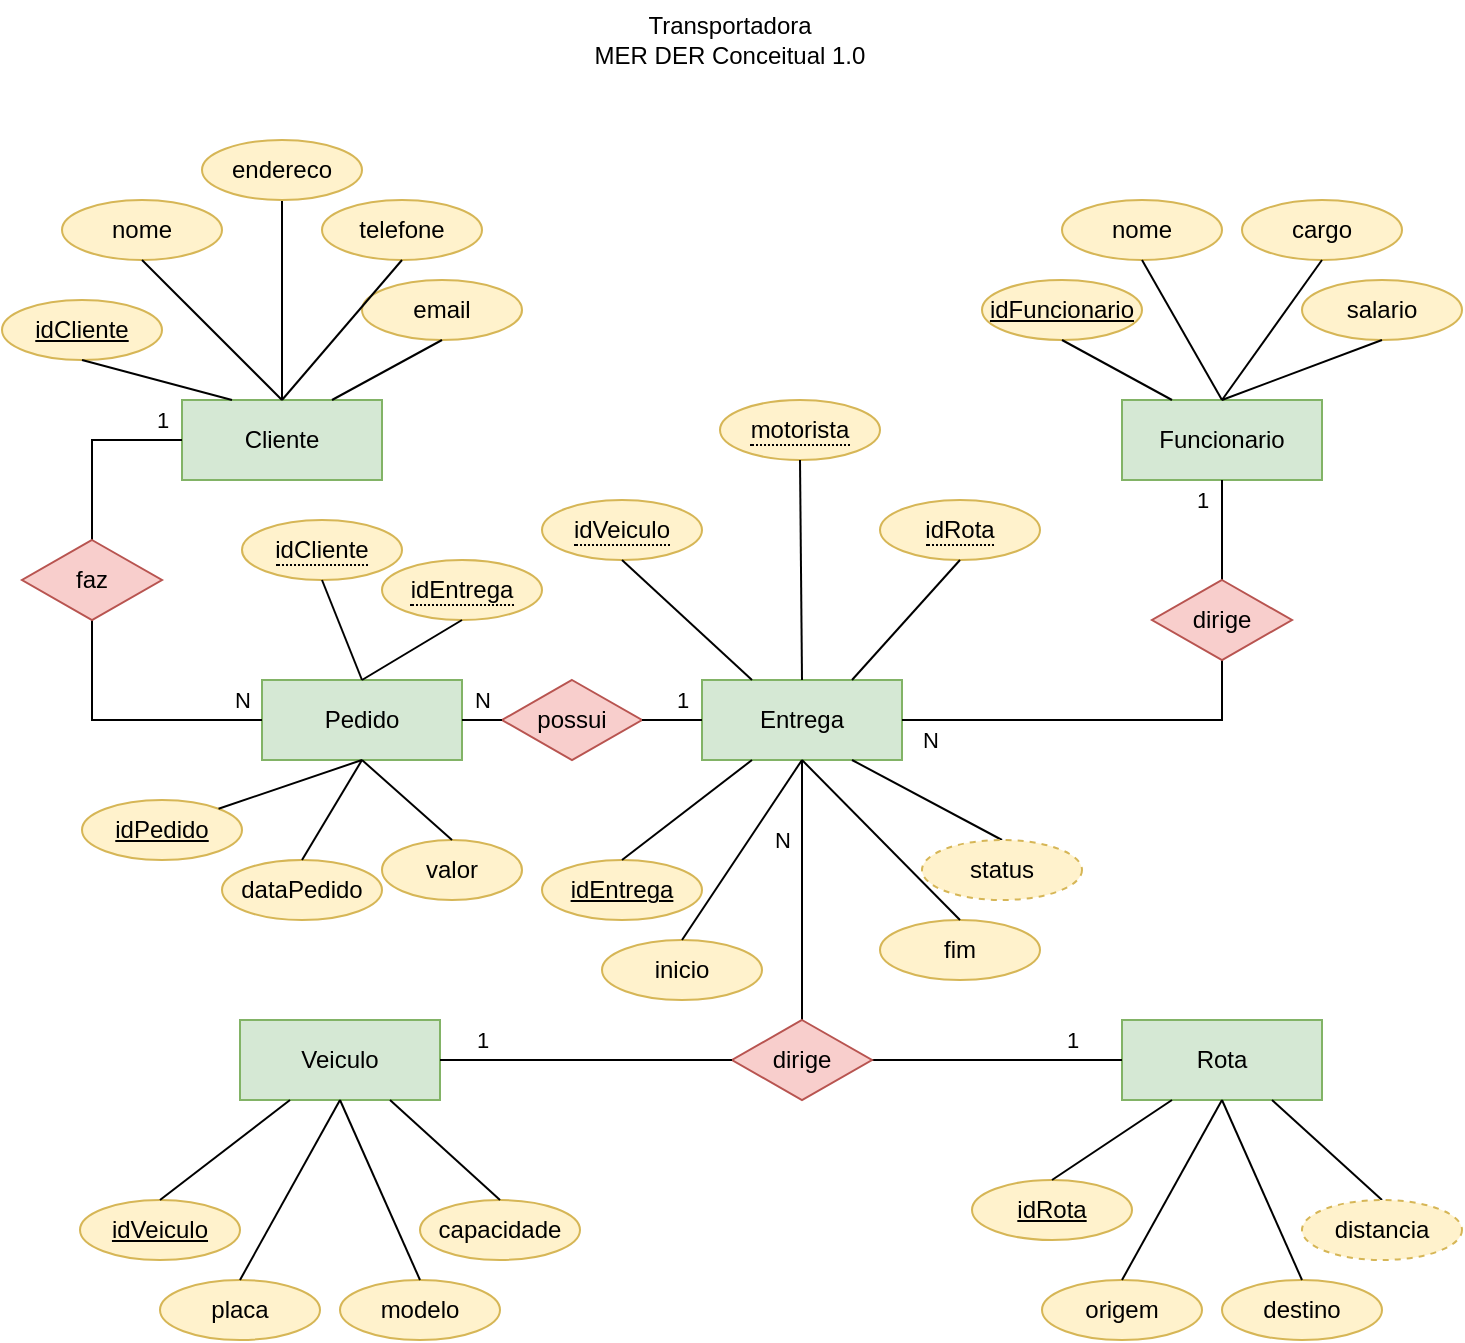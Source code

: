 <mxfile version="23.1.7" type="device">
  <diagram name="Página-1" id="sVNsKKDES8SkyHKiLYdX">
    <mxGraphModel dx="1195" dy="643" grid="1" gridSize="10" guides="1" tooltips="1" connect="1" arrows="1" fold="1" page="1" pageScale="1" pageWidth="827" pageHeight="1169" math="0" shadow="0">
      <root>
        <mxCell id="0" />
        <mxCell id="1" parent="0" />
        <mxCell id="qr8y9DVa5IbGoocjL2IQ-1" value="Transportadora&lt;br&gt;MER DER Conceitual 1.0" style="text;html=1;align=center;verticalAlign=middle;whiteSpace=wrap;rounded=0;" vertex="1" parent="1">
          <mxGeometry x="339" y="40" width="150" height="40" as="geometry" />
        </mxCell>
        <mxCell id="qr8y9DVa5IbGoocjL2IQ-10" style="rounded=0;orthogonalLoop=1;jettySize=auto;html=1;exitX=0.5;exitY=0;exitDx=0;exitDy=0;entryX=0.5;entryY=1;entryDx=0;entryDy=0;endArrow=none;endFill=0;" edge="1" parent="1" source="qr8y9DVa5IbGoocjL2IQ-3" target="qr8y9DVa5IbGoocjL2IQ-7">
          <mxGeometry relative="1" as="geometry" />
        </mxCell>
        <mxCell id="qr8y9DVa5IbGoocjL2IQ-3" value="Cliente" style="whiteSpace=wrap;html=1;align=center;fillColor=#d5e8d4;strokeColor=#82b366;" vertex="1" parent="1">
          <mxGeometry x="140" y="240" width="100" height="40" as="geometry" />
        </mxCell>
        <mxCell id="qr8y9DVa5IbGoocjL2IQ-4" value="Funcionario" style="whiteSpace=wrap;html=1;align=center;fillColor=#d5e8d4;strokeColor=#82b366;" vertex="1" parent="1">
          <mxGeometry x="610" y="240" width="100" height="40" as="geometry" />
        </mxCell>
        <mxCell id="qr8y9DVa5IbGoocjL2IQ-5" value="idCliente" style="ellipse;whiteSpace=wrap;html=1;align=center;fontStyle=4;fillColor=#fff2cc;strokeColor=#d6b656;" vertex="1" parent="1">
          <mxGeometry x="50" y="190" width="80" height="30" as="geometry" />
        </mxCell>
        <mxCell id="qr8y9DVa5IbGoocjL2IQ-6" value="nome" style="ellipse;whiteSpace=wrap;html=1;align=center;fillColor=#fff2cc;strokeColor=#d6b656;" vertex="1" parent="1">
          <mxGeometry x="80" y="140" width="80" height="30" as="geometry" />
        </mxCell>
        <mxCell id="qr8y9DVa5IbGoocjL2IQ-7" value="endereco" style="ellipse;whiteSpace=wrap;html=1;align=center;fillColor=#fff2cc;strokeColor=#d6b656;" vertex="1" parent="1">
          <mxGeometry x="150" y="110" width="80" height="30" as="geometry" />
        </mxCell>
        <mxCell id="qr8y9DVa5IbGoocjL2IQ-8" value="telefone" style="ellipse;whiteSpace=wrap;html=1;align=center;fillColor=#fff2cc;strokeColor=#d6b656;" vertex="1" parent="1">
          <mxGeometry x="210" y="140" width="80" height="30" as="geometry" />
        </mxCell>
        <mxCell id="qr8y9DVa5IbGoocjL2IQ-9" value="email" style="ellipse;whiteSpace=wrap;html=1;align=center;fillColor=#fff2cc;strokeColor=#d6b656;" vertex="1" parent="1">
          <mxGeometry x="230" y="180" width="80" height="30" as="geometry" />
        </mxCell>
        <mxCell id="qr8y9DVa5IbGoocjL2IQ-11" style="rounded=0;orthogonalLoop=1;jettySize=auto;html=1;exitX=0.5;exitY=0;exitDx=0;exitDy=0;entryX=0.5;entryY=1;entryDx=0;entryDy=0;endArrow=none;endFill=0;" edge="1" parent="1" source="qr8y9DVa5IbGoocjL2IQ-3" target="qr8y9DVa5IbGoocjL2IQ-6">
          <mxGeometry relative="1" as="geometry">
            <mxPoint x="200" y="250" as="sourcePoint" />
            <mxPoint x="200" y="150" as="targetPoint" />
          </mxGeometry>
        </mxCell>
        <mxCell id="qr8y9DVa5IbGoocjL2IQ-12" style="rounded=0;orthogonalLoop=1;jettySize=auto;html=1;exitX=0.25;exitY=0;exitDx=0;exitDy=0;entryX=0.5;entryY=1;entryDx=0;entryDy=0;endArrow=none;endFill=0;" edge="1" parent="1" source="qr8y9DVa5IbGoocjL2IQ-3" target="qr8y9DVa5IbGoocjL2IQ-5">
          <mxGeometry relative="1" as="geometry">
            <mxPoint x="210" y="260" as="sourcePoint" />
            <mxPoint x="210" y="160" as="targetPoint" />
          </mxGeometry>
        </mxCell>
        <mxCell id="qr8y9DVa5IbGoocjL2IQ-13" style="rounded=0;orthogonalLoop=1;jettySize=auto;html=1;exitX=0.5;exitY=0;exitDx=0;exitDy=0;entryX=0.5;entryY=1;entryDx=0;entryDy=0;endArrow=none;endFill=0;" edge="1" parent="1" source="qr8y9DVa5IbGoocjL2IQ-3" target="qr8y9DVa5IbGoocjL2IQ-8">
          <mxGeometry relative="1" as="geometry">
            <mxPoint x="220" y="270" as="sourcePoint" />
            <mxPoint x="220" y="170" as="targetPoint" />
          </mxGeometry>
        </mxCell>
        <mxCell id="qr8y9DVa5IbGoocjL2IQ-14" style="rounded=0;orthogonalLoop=1;jettySize=auto;html=1;exitX=0.75;exitY=0;exitDx=0;exitDy=0;entryX=0.5;entryY=1;entryDx=0;entryDy=0;endArrow=none;endFill=0;" edge="1" parent="1" source="qr8y9DVa5IbGoocjL2IQ-3" target="qr8y9DVa5IbGoocjL2IQ-9">
          <mxGeometry relative="1" as="geometry">
            <mxPoint x="230" y="280" as="sourcePoint" />
            <mxPoint x="230" y="180" as="targetPoint" />
          </mxGeometry>
        </mxCell>
        <mxCell id="qr8y9DVa5IbGoocjL2IQ-15" value="idFuncionario" style="ellipse;whiteSpace=wrap;html=1;align=center;fontStyle=4;fillColor=#fff2cc;strokeColor=#d6b656;" vertex="1" parent="1">
          <mxGeometry x="540" y="180" width="80" height="30" as="geometry" />
        </mxCell>
        <mxCell id="qr8y9DVa5IbGoocjL2IQ-16" value="nome" style="ellipse;whiteSpace=wrap;html=1;align=center;fillColor=#fff2cc;strokeColor=#d6b656;" vertex="1" parent="1">
          <mxGeometry x="580" y="140" width="80" height="30" as="geometry" />
        </mxCell>
        <mxCell id="qr8y9DVa5IbGoocjL2IQ-17" value="cargo" style="ellipse;whiteSpace=wrap;html=1;align=center;fillColor=#fff2cc;strokeColor=#d6b656;" vertex="1" parent="1">
          <mxGeometry x="670" y="140" width="80" height="30" as="geometry" />
        </mxCell>
        <mxCell id="qr8y9DVa5IbGoocjL2IQ-18" value="salario" style="ellipse;whiteSpace=wrap;html=1;align=center;fillColor=#fff2cc;strokeColor=#d6b656;" vertex="1" parent="1">
          <mxGeometry x="700" y="180" width="80" height="30" as="geometry" />
        </mxCell>
        <mxCell id="qr8y9DVa5IbGoocjL2IQ-19" style="rounded=0;orthogonalLoop=1;jettySize=auto;html=1;exitX=0.5;exitY=0;exitDx=0;exitDy=0;entryX=0.5;entryY=1;entryDx=0;entryDy=0;endArrow=none;endFill=0;" edge="1" target="qr8y9DVa5IbGoocjL2IQ-17" parent="1">
          <mxGeometry relative="1" as="geometry">
            <mxPoint x="660" y="240" as="sourcePoint" />
          </mxGeometry>
        </mxCell>
        <mxCell id="qr8y9DVa5IbGoocjL2IQ-20" style="rounded=0;orthogonalLoop=1;jettySize=auto;html=1;exitX=0.5;exitY=0;exitDx=0;exitDy=0;entryX=0.5;entryY=1;entryDx=0;entryDy=0;endArrow=none;endFill=0;" edge="1" target="qr8y9DVa5IbGoocjL2IQ-16" parent="1">
          <mxGeometry relative="1" as="geometry">
            <mxPoint x="660" y="240" as="sourcePoint" />
            <mxPoint x="670" y="150" as="targetPoint" />
          </mxGeometry>
        </mxCell>
        <mxCell id="qr8y9DVa5IbGoocjL2IQ-21" style="rounded=0;orthogonalLoop=1;jettySize=auto;html=1;exitX=0.25;exitY=0;exitDx=0;exitDy=0;entryX=0.5;entryY=1;entryDx=0;entryDy=0;endArrow=none;endFill=0;" edge="1" target="qr8y9DVa5IbGoocjL2IQ-15" parent="1">
          <mxGeometry relative="1" as="geometry">
            <mxPoint x="635" y="240" as="sourcePoint" />
            <mxPoint x="680" y="160" as="targetPoint" />
          </mxGeometry>
        </mxCell>
        <mxCell id="qr8y9DVa5IbGoocjL2IQ-22" style="rounded=0;orthogonalLoop=1;jettySize=auto;html=1;exitX=0.5;exitY=0;exitDx=0;exitDy=0;entryX=0.5;entryY=1;entryDx=0;entryDy=0;endArrow=none;endFill=0;" edge="1" target="qr8y9DVa5IbGoocjL2IQ-18" parent="1">
          <mxGeometry relative="1" as="geometry">
            <mxPoint x="660" y="240" as="sourcePoint" />
            <mxPoint x="690" y="170" as="targetPoint" />
          </mxGeometry>
        </mxCell>
        <mxCell id="qr8y9DVa5IbGoocjL2IQ-23" value="Veiculo" style="whiteSpace=wrap;html=1;align=center;fillColor=#d5e8d4;strokeColor=#82b366;" vertex="1" parent="1">
          <mxGeometry x="169" y="550" width="100" height="40" as="geometry" />
        </mxCell>
        <mxCell id="qr8y9DVa5IbGoocjL2IQ-24" value="idVeiculo" style="ellipse;whiteSpace=wrap;html=1;align=center;fontStyle=4;fillColor=#fff2cc;strokeColor=#d6b656;" vertex="1" parent="1">
          <mxGeometry x="89" y="640" width="80" height="30" as="geometry" />
        </mxCell>
        <mxCell id="qr8y9DVa5IbGoocjL2IQ-25" value="placa" style="ellipse;whiteSpace=wrap;html=1;align=center;fillColor=#fff2cc;strokeColor=#d6b656;" vertex="1" parent="1">
          <mxGeometry x="129" y="680" width="80" height="30" as="geometry" />
        </mxCell>
        <mxCell id="qr8y9DVa5IbGoocjL2IQ-26" style="rounded=0;orthogonalLoop=1;jettySize=auto;html=1;exitX=0.25;exitY=1;exitDx=0;exitDy=0;entryX=0.5;entryY=0;entryDx=0;entryDy=0;endArrow=none;endFill=0;" edge="1" target="qr8y9DVa5IbGoocjL2IQ-24" parent="1" source="qr8y9DVa5IbGoocjL2IQ-23">
          <mxGeometry relative="1" as="geometry">
            <mxPoint x="176.5" y="655" as="sourcePoint" />
            <mxPoint x="221.5" y="575" as="targetPoint" />
          </mxGeometry>
        </mxCell>
        <mxCell id="qr8y9DVa5IbGoocjL2IQ-27" value="modelo" style="ellipse;whiteSpace=wrap;html=1;align=center;fillColor=#fff2cc;strokeColor=#d6b656;" vertex="1" parent="1">
          <mxGeometry x="219" y="680" width="80" height="30" as="geometry" />
        </mxCell>
        <mxCell id="qr8y9DVa5IbGoocjL2IQ-28" value="capacidade" style="ellipse;whiteSpace=wrap;html=1;align=center;fillColor=#fff2cc;strokeColor=#d6b656;" vertex="1" parent="1">
          <mxGeometry x="259" y="640" width="80" height="30" as="geometry" />
        </mxCell>
        <mxCell id="qr8y9DVa5IbGoocjL2IQ-29" style="rounded=0;orthogonalLoop=1;jettySize=auto;html=1;exitX=0.5;exitY=1;exitDx=0;exitDy=0;entryX=0.5;entryY=0;entryDx=0;entryDy=0;endArrow=none;endFill=0;" edge="1" parent="1" source="qr8y9DVa5IbGoocjL2IQ-23" target="qr8y9DVa5IbGoocjL2IQ-25">
          <mxGeometry relative="1" as="geometry">
            <mxPoint x="204" y="600" as="sourcePoint" />
            <mxPoint x="139" y="650" as="targetPoint" />
          </mxGeometry>
        </mxCell>
        <mxCell id="qr8y9DVa5IbGoocjL2IQ-30" style="rounded=0;orthogonalLoop=1;jettySize=auto;html=1;exitX=0.5;exitY=1;exitDx=0;exitDy=0;entryX=0.5;entryY=0;entryDx=0;entryDy=0;endArrow=none;endFill=0;fontStyle=1" edge="1" parent="1" source="qr8y9DVa5IbGoocjL2IQ-23" target="qr8y9DVa5IbGoocjL2IQ-27">
          <mxGeometry relative="1" as="geometry">
            <mxPoint x="214" y="610" as="sourcePoint" />
            <mxPoint x="149" y="660" as="targetPoint" />
          </mxGeometry>
        </mxCell>
        <mxCell id="qr8y9DVa5IbGoocjL2IQ-31" style="rounded=0;orthogonalLoop=1;jettySize=auto;html=1;exitX=0.75;exitY=1;exitDx=0;exitDy=0;entryX=0.5;entryY=0;entryDx=0;entryDy=0;endArrow=none;endFill=0;" edge="1" parent="1" source="qr8y9DVa5IbGoocjL2IQ-23" target="qr8y9DVa5IbGoocjL2IQ-28">
          <mxGeometry relative="1" as="geometry">
            <mxPoint x="224" y="620" as="sourcePoint" />
            <mxPoint x="159" y="670" as="targetPoint" />
          </mxGeometry>
        </mxCell>
        <mxCell id="qr8y9DVa5IbGoocjL2IQ-32" value="Rota" style="whiteSpace=wrap;html=1;align=center;fillColor=#d5e8d4;strokeColor=#82b366;" vertex="1" parent="1">
          <mxGeometry x="610" y="550" width="100" height="40" as="geometry" />
        </mxCell>
        <mxCell id="qr8y9DVa5IbGoocjL2IQ-33" value="idRota" style="ellipse;whiteSpace=wrap;html=1;align=center;fontStyle=4;fillColor=#fff2cc;strokeColor=#d6b656;" vertex="1" parent="1">
          <mxGeometry x="535" y="630" width="80" height="30" as="geometry" />
        </mxCell>
        <mxCell id="qr8y9DVa5IbGoocjL2IQ-34" value="origem" style="ellipse;whiteSpace=wrap;html=1;align=center;fillColor=#fff2cc;strokeColor=#d6b656;" vertex="1" parent="1">
          <mxGeometry x="570" y="680" width="80" height="30" as="geometry" />
        </mxCell>
        <mxCell id="qr8y9DVa5IbGoocjL2IQ-35" style="rounded=0;orthogonalLoop=1;jettySize=auto;html=1;exitX=0.25;exitY=1;exitDx=0;exitDy=0;entryX=0.5;entryY=0;entryDx=0;entryDy=0;endArrow=none;endFill=0;" edge="1" source="qr8y9DVa5IbGoocjL2IQ-32" target="qr8y9DVa5IbGoocjL2IQ-33" parent="1">
          <mxGeometry relative="1" as="geometry">
            <mxPoint x="617.5" y="655" as="sourcePoint" />
            <mxPoint x="570" y="640" as="targetPoint" />
          </mxGeometry>
        </mxCell>
        <mxCell id="qr8y9DVa5IbGoocjL2IQ-36" value="destino" style="ellipse;whiteSpace=wrap;html=1;align=center;fillColor=#fff2cc;strokeColor=#d6b656;" vertex="1" parent="1">
          <mxGeometry x="660" y="680" width="80" height="30" as="geometry" />
        </mxCell>
        <mxCell id="qr8y9DVa5IbGoocjL2IQ-38" style="rounded=0;orthogonalLoop=1;jettySize=auto;html=1;exitX=0.5;exitY=1;exitDx=0;exitDy=0;entryX=0.5;entryY=0;entryDx=0;entryDy=0;endArrow=none;endFill=0;" edge="1" source="qr8y9DVa5IbGoocjL2IQ-32" target="qr8y9DVa5IbGoocjL2IQ-34" parent="1">
          <mxGeometry relative="1" as="geometry">
            <mxPoint x="645" y="600" as="sourcePoint" />
            <mxPoint x="580" y="650" as="targetPoint" />
          </mxGeometry>
        </mxCell>
        <mxCell id="qr8y9DVa5IbGoocjL2IQ-39" style="rounded=0;orthogonalLoop=1;jettySize=auto;html=1;exitX=0.5;exitY=1;exitDx=0;exitDy=0;entryX=0.5;entryY=0;entryDx=0;entryDy=0;endArrow=none;endFill=0;fontStyle=1" edge="1" source="qr8y9DVa5IbGoocjL2IQ-32" target="qr8y9DVa5IbGoocjL2IQ-36" parent="1">
          <mxGeometry relative="1" as="geometry">
            <mxPoint x="655" y="610" as="sourcePoint" />
            <mxPoint x="590" y="660" as="targetPoint" />
          </mxGeometry>
        </mxCell>
        <mxCell id="qr8y9DVa5IbGoocjL2IQ-40" style="rounded=0;orthogonalLoop=1;jettySize=auto;html=1;exitX=0.75;exitY=1;exitDx=0;exitDy=0;entryX=0.5;entryY=0;entryDx=0;entryDy=0;endArrow=none;endFill=0;" edge="1" source="qr8y9DVa5IbGoocjL2IQ-32" target="qr8y9DVa5IbGoocjL2IQ-41" parent="1">
          <mxGeometry relative="1" as="geometry">
            <mxPoint x="665" y="620" as="sourcePoint" />
            <mxPoint x="740" y="640" as="targetPoint" />
          </mxGeometry>
        </mxCell>
        <mxCell id="qr8y9DVa5IbGoocjL2IQ-41" value="distancia" style="ellipse;whiteSpace=wrap;html=1;align=center;dashed=1;fillColor=#fff2cc;strokeColor=#d6b656;" vertex="1" parent="1">
          <mxGeometry x="700" y="640" width="80" height="30" as="geometry" />
        </mxCell>
        <mxCell id="qr8y9DVa5IbGoocjL2IQ-42" value="Entrega" style="whiteSpace=wrap;html=1;align=center;fillColor=#d5e8d4;strokeColor=#82b366;" vertex="1" parent="1">
          <mxGeometry x="400" y="380" width="100" height="40" as="geometry" />
        </mxCell>
        <mxCell id="qr8y9DVa5IbGoocjL2IQ-43" value="idEntrega" style="ellipse;whiteSpace=wrap;html=1;align=center;fontStyle=4;fillColor=#fff2cc;strokeColor=#d6b656;" vertex="1" parent="1">
          <mxGeometry x="320" y="470" width="80" height="30" as="geometry" />
        </mxCell>
        <mxCell id="qr8y9DVa5IbGoocjL2IQ-44" value="inicio" style="ellipse;whiteSpace=wrap;html=1;align=center;fillColor=#fff2cc;strokeColor=#d6b656;" vertex="1" parent="1">
          <mxGeometry x="350" y="510" width="80" height="30" as="geometry" />
        </mxCell>
        <mxCell id="qr8y9DVa5IbGoocjL2IQ-45" style="rounded=0;orthogonalLoop=1;jettySize=auto;html=1;exitX=0.25;exitY=1;exitDx=0;exitDy=0;entryX=0.5;entryY=0;entryDx=0;entryDy=0;endArrow=none;endFill=0;" edge="1" source="qr8y9DVa5IbGoocjL2IQ-42" target="qr8y9DVa5IbGoocjL2IQ-43" parent="1">
          <mxGeometry relative="1" as="geometry">
            <mxPoint x="407.5" y="485" as="sourcePoint" />
            <mxPoint x="452.5" y="405" as="targetPoint" />
          </mxGeometry>
        </mxCell>
        <mxCell id="qr8y9DVa5IbGoocjL2IQ-46" value="fim" style="ellipse;whiteSpace=wrap;html=1;align=center;fillColor=#fff2cc;strokeColor=#d6b656;" vertex="1" parent="1">
          <mxGeometry x="489" y="500" width="80" height="30" as="geometry" />
        </mxCell>
        <mxCell id="qr8y9DVa5IbGoocjL2IQ-47" style="rounded=0;orthogonalLoop=1;jettySize=auto;html=1;exitX=0.5;exitY=1;exitDx=0;exitDy=0;entryX=0.5;entryY=0;entryDx=0;entryDy=0;endArrow=none;endFill=0;" edge="1" source="qr8y9DVa5IbGoocjL2IQ-42" target="qr8y9DVa5IbGoocjL2IQ-44" parent="1">
          <mxGeometry relative="1" as="geometry">
            <mxPoint x="435" y="430" as="sourcePoint" />
            <mxPoint x="370" y="480" as="targetPoint" />
          </mxGeometry>
        </mxCell>
        <mxCell id="qr8y9DVa5IbGoocjL2IQ-48" style="rounded=0;orthogonalLoop=1;jettySize=auto;html=1;exitX=0.5;exitY=1;exitDx=0;exitDy=0;entryX=0.5;entryY=0;entryDx=0;entryDy=0;endArrow=none;endFill=0;fontStyle=1" edge="1" source="qr8y9DVa5IbGoocjL2IQ-42" target="qr8y9DVa5IbGoocjL2IQ-46" parent="1">
          <mxGeometry relative="1" as="geometry">
            <mxPoint x="445" y="440" as="sourcePoint" />
            <mxPoint x="380" y="490" as="targetPoint" />
          </mxGeometry>
        </mxCell>
        <mxCell id="qr8y9DVa5IbGoocjL2IQ-49" style="rounded=0;orthogonalLoop=1;jettySize=auto;html=1;exitX=0.75;exitY=1;exitDx=0;exitDy=0;entryX=0.5;entryY=0;entryDx=0;entryDy=0;endArrow=none;endFill=0;" edge="1" source="qr8y9DVa5IbGoocjL2IQ-42" target="qr8y9DVa5IbGoocjL2IQ-50" parent="1">
          <mxGeometry relative="1" as="geometry">
            <mxPoint x="455" y="450" as="sourcePoint" />
            <mxPoint x="530" y="470" as="targetPoint" />
          </mxGeometry>
        </mxCell>
        <mxCell id="qr8y9DVa5IbGoocjL2IQ-50" value="status" style="ellipse;whiteSpace=wrap;html=1;align=center;dashed=1;fillColor=#fff2cc;strokeColor=#d6b656;" vertex="1" parent="1">
          <mxGeometry x="510" y="460" width="80" height="30" as="geometry" />
        </mxCell>
        <mxCell id="qr8y9DVa5IbGoocjL2IQ-51" value="&lt;span style=&quot;border-bottom: 1px dotted&quot;&gt;idRota&lt;/span&gt;" style="ellipse;whiteSpace=wrap;html=1;align=center;fillColor=#fff2cc;strokeColor=#d6b656;" vertex="1" parent="1">
          <mxGeometry x="489" y="290" width="80" height="30" as="geometry" />
        </mxCell>
        <mxCell id="qr8y9DVa5IbGoocjL2IQ-53" value="&lt;span style=&quot;border-bottom: 1px dotted&quot;&gt;motorista&lt;/span&gt;" style="ellipse;whiteSpace=wrap;html=1;align=center;fillColor=#fff2cc;strokeColor=#d6b656;" vertex="1" parent="1">
          <mxGeometry x="409" y="240" width="80" height="30" as="geometry" />
        </mxCell>
        <mxCell id="qr8y9DVa5IbGoocjL2IQ-54" value="&lt;span style=&quot;border-bottom: 1px dotted&quot;&gt;idVeiculo&lt;/span&gt;" style="ellipse;whiteSpace=wrap;html=1;align=center;fillColor=#fff2cc;strokeColor=#d6b656;" vertex="1" parent="1">
          <mxGeometry x="320" y="290" width="80" height="30" as="geometry" />
        </mxCell>
        <mxCell id="qr8y9DVa5IbGoocjL2IQ-55" style="rounded=0;orthogonalLoop=1;jettySize=auto;html=1;exitX=0.25;exitY=0;exitDx=0;exitDy=0;entryX=0.5;entryY=1;entryDx=0;entryDy=0;endArrow=none;endFill=0;" edge="1" parent="1" source="qr8y9DVa5IbGoocjL2IQ-42" target="qr8y9DVa5IbGoocjL2IQ-54">
          <mxGeometry relative="1" as="geometry">
            <mxPoint x="435" y="430" as="sourcePoint" />
            <mxPoint x="370" y="480" as="targetPoint" />
          </mxGeometry>
        </mxCell>
        <mxCell id="qr8y9DVa5IbGoocjL2IQ-56" style="rounded=0;orthogonalLoop=1;jettySize=auto;html=1;exitX=0.5;exitY=0;exitDx=0;exitDy=0;entryX=0.5;entryY=1;entryDx=0;entryDy=0;endArrow=none;endFill=0;" edge="1" parent="1" source="qr8y9DVa5IbGoocjL2IQ-42" target="qr8y9DVa5IbGoocjL2IQ-53">
          <mxGeometry relative="1" as="geometry">
            <mxPoint x="435" y="390" as="sourcePoint" />
            <mxPoint x="370" y="330" as="targetPoint" />
          </mxGeometry>
        </mxCell>
        <mxCell id="qr8y9DVa5IbGoocjL2IQ-57" style="rounded=0;orthogonalLoop=1;jettySize=auto;html=1;exitX=0.75;exitY=0;exitDx=0;exitDy=0;entryX=0.5;entryY=1;entryDx=0;entryDy=0;endArrow=none;endFill=0;" edge="1" parent="1" source="qr8y9DVa5IbGoocjL2IQ-42" target="qr8y9DVa5IbGoocjL2IQ-51">
          <mxGeometry relative="1" as="geometry">
            <mxPoint x="445" y="400" as="sourcePoint" />
            <mxPoint x="380" y="340" as="targetPoint" />
          </mxGeometry>
        </mxCell>
        <mxCell id="qr8y9DVa5IbGoocjL2IQ-58" value="Pedido" style="whiteSpace=wrap;html=1;align=center;fillColor=#d5e8d4;strokeColor=#82b366;" vertex="1" parent="1">
          <mxGeometry x="180" y="380" width="100" height="40" as="geometry" />
        </mxCell>
        <mxCell id="qr8y9DVa5IbGoocjL2IQ-59" value="idPedido" style="ellipse;whiteSpace=wrap;html=1;align=center;fontStyle=4;fillColor=#fff2cc;strokeColor=#d6b656;" vertex="1" parent="1">
          <mxGeometry x="90" y="440" width="80" height="30" as="geometry" />
        </mxCell>
        <mxCell id="qr8y9DVa5IbGoocjL2IQ-60" value="dataPedido" style="ellipse;whiteSpace=wrap;html=1;align=center;fillColor=#fff2cc;strokeColor=#d6b656;" vertex="1" parent="1">
          <mxGeometry x="160" y="470" width="80" height="30" as="geometry" />
        </mxCell>
        <mxCell id="qr8y9DVa5IbGoocjL2IQ-61" value="valor" style="ellipse;whiteSpace=wrap;html=1;align=center;fillColor=#fff2cc;strokeColor=#d6b656;" vertex="1" parent="1">
          <mxGeometry x="240" y="460" width="70" height="30" as="geometry" />
        </mxCell>
        <mxCell id="qr8y9DVa5IbGoocjL2IQ-62" value="&lt;span style=&quot;border-bottom: 1px dotted&quot;&gt;idCliente&lt;/span&gt;" style="ellipse;whiteSpace=wrap;html=1;align=center;fillColor=#fff2cc;strokeColor=#d6b656;" vertex="1" parent="1">
          <mxGeometry x="170" y="300" width="80" height="30" as="geometry" />
        </mxCell>
        <mxCell id="qr8y9DVa5IbGoocjL2IQ-63" value="&lt;span style=&quot;border-bottom: 1px dotted&quot;&gt;idEntrega&lt;/span&gt;" style="ellipse;whiteSpace=wrap;html=1;align=center;fillColor=#fff2cc;strokeColor=#d6b656;" vertex="1" parent="1">
          <mxGeometry x="240" y="320" width="80" height="30" as="geometry" />
        </mxCell>
        <mxCell id="qr8y9DVa5IbGoocjL2IQ-64" style="rounded=0;orthogonalLoop=1;jettySize=auto;html=1;exitX=0.5;exitY=1;exitDx=0;exitDy=0;entryX=0.5;entryY=0;entryDx=0;entryDy=0;endArrow=none;endFill=0;" edge="1" parent="1" source="qr8y9DVa5IbGoocjL2IQ-63" target="qr8y9DVa5IbGoocjL2IQ-58">
          <mxGeometry relative="1" as="geometry">
            <mxPoint x="175" y="590" as="sourcePoint" />
            <mxPoint x="110" y="640" as="targetPoint" />
          </mxGeometry>
        </mxCell>
        <mxCell id="qr8y9DVa5IbGoocjL2IQ-65" style="rounded=0;orthogonalLoop=1;jettySize=auto;html=1;exitX=0.5;exitY=1;exitDx=0;exitDy=0;entryX=0.5;entryY=0;entryDx=0;entryDy=0;endArrow=none;endFill=0;" edge="1" parent="1" source="qr8y9DVa5IbGoocjL2IQ-62" target="qr8y9DVa5IbGoocjL2IQ-58">
          <mxGeometry relative="1" as="geometry">
            <mxPoint x="320" y="360" as="sourcePoint" />
            <mxPoint x="240" y="390" as="targetPoint" />
          </mxGeometry>
        </mxCell>
        <mxCell id="qr8y9DVa5IbGoocjL2IQ-66" style="rounded=0;orthogonalLoop=1;jettySize=auto;html=1;exitX=0.5;exitY=1;exitDx=0;exitDy=0;entryX=1;entryY=0;entryDx=0;entryDy=0;endArrow=none;endFill=0;" edge="1" parent="1" source="qr8y9DVa5IbGoocjL2IQ-58" target="qr8y9DVa5IbGoocjL2IQ-59">
          <mxGeometry relative="1" as="geometry">
            <mxPoint x="330" y="370" as="sourcePoint" />
            <mxPoint x="250" y="400" as="targetPoint" />
          </mxGeometry>
        </mxCell>
        <mxCell id="qr8y9DVa5IbGoocjL2IQ-67" style="rounded=0;orthogonalLoop=1;jettySize=auto;html=1;exitX=0.5;exitY=1;exitDx=0;exitDy=0;entryX=0.5;entryY=0;entryDx=0;entryDy=0;endArrow=none;endFill=0;" edge="1" parent="1" source="qr8y9DVa5IbGoocjL2IQ-58" target="qr8y9DVa5IbGoocjL2IQ-60">
          <mxGeometry relative="1" as="geometry">
            <mxPoint x="340" y="380" as="sourcePoint" />
            <mxPoint x="260" y="410" as="targetPoint" />
          </mxGeometry>
        </mxCell>
        <mxCell id="qr8y9DVa5IbGoocjL2IQ-68" style="rounded=0;orthogonalLoop=1;jettySize=auto;html=1;exitX=0.5;exitY=1;exitDx=0;exitDy=0;entryX=0.5;entryY=0;entryDx=0;entryDy=0;endArrow=none;endFill=0;" edge="1" parent="1" source="qr8y9DVa5IbGoocjL2IQ-58" target="qr8y9DVa5IbGoocjL2IQ-61">
          <mxGeometry relative="1" as="geometry">
            <mxPoint x="350" y="390" as="sourcePoint" />
            <mxPoint x="270" y="420" as="targetPoint" />
          </mxGeometry>
        </mxCell>
        <mxCell id="qr8y9DVa5IbGoocjL2IQ-70" value="1" style="edgeStyle=orthogonalEdgeStyle;rounded=0;orthogonalLoop=1;jettySize=auto;html=1;exitX=0.5;exitY=0;exitDx=0;exitDy=0;entryX=0;entryY=0.5;entryDx=0;entryDy=0;endArrow=none;endFill=0;" edge="1" parent="1" source="qr8y9DVa5IbGoocjL2IQ-69" target="qr8y9DVa5IbGoocjL2IQ-3">
          <mxGeometry x="0.789" y="10" relative="1" as="geometry">
            <mxPoint as="offset" />
          </mxGeometry>
        </mxCell>
        <mxCell id="qr8y9DVa5IbGoocjL2IQ-71" value="N" style="edgeStyle=orthogonalEdgeStyle;rounded=0;orthogonalLoop=1;jettySize=auto;html=1;exitX=0.5;exitY=1;exitDx=0;exitDy=0;entryX=0;entryY=0.5;entryDx=0;entryDy=0;endArrow=none;endFill=0;" edge="1" parent="1" source="qr8y9DVa5IbGoocjL2IQ-69" target="qr8y9DVa5IbGoocjL2IQ-58">
          <mxGeometry x="0.852" y="10" relative="1" as="geometry">
            <mxPoint as="offset" />
          </mxGeometry>
        </mxCell>
        <mxCell id="qr8y9DVa5IbGoocjL2IQ-69" value="faz" style="shape=rhombus;perimeter=rhombusPerimeter;whiteSpace=wrap;html=1;align=center;fillColor=#f8cecc;strokeColor=#b85450;" vertex="1" parent="1">
          <mxGeometry x="60" y="310" width="70" height="40" as="geometry" />
        </mxCell>
        <mxCell id="qr8y9DVa5IbGoocjL2IQ-72" value="1" style="edgeStyle=orthogonalEdgeStyle;rounded=0;orthogonalLoop=1;jettySize=auto;html=1;exitX=0.5;exitY=0;exitDx=0;exitDy=0;entryX=0.5;entryY=1;entryDx=0;entryDy=0;endArrow=none;endFill=0;" edge="1" source="qr8y9DVa5IbGoocjL2IQ-74" parent="1" target="qr8y9DVa5IbGoocjL2IQ-4">
          <mxGeometry x="0.6" y="10" relative="1" as="geometry">
            <mxPoint x="725" y="320" as="targetPoint" />
            <mxPoint as="offset" />
          </mxGeometry>
        </mxCell>
        <mxCell id="qr8y9DVa5IbGoocjL2IQ-73" value="N" style="edgeStyle=orthogonalEdgeStyle;rounded=0;orthogonalLoop=1;jettySize=auto;html=1;exitX=0.5;exitY=1;exitDx=0;exitDy=0;entryX=1;entryY=0.5;entryDx=0;entryDy=0;endArrow=none;endFill=0;" edge="1" source="qr8y9DVa5IbGoocjL2IQ-74" parent="1" target="qr8y9DVa5IbGoocjL2IQ-42">
          <mxGeometry x="0.852" y="10" relative="1" as="geometry">
            <mxPoint x="765" y="460" as="targetPoint" />
            <mxPoint as="offset" />
          </mxGeometry>
        </mxCell>
        <mxCell id="qr8y9DVa5IbGoocjL2IQ-74" value="dirige" style="shape=rhombus;perimeter=rhombusPerimeter;whiteSpace=wrap;html=1;align=center;fillColor=#f8cecc;strokeColor=#b85450;" vertex="1" parent="1">
          <mxGeometry x="625" y="330" width="70" height="40" as="geometry" />
        </mxCell>
        <mxCell id="qr8y9DVa5IbGoocjL2IQ-75" value="1" style="edgeStyle=orthogonalEdgeStyle;rounded=0;orthogonalLoop=1;jettySize=auto;html=1;exitX=1;exitY=0.5;exitDx=0;exitDy=0;entryX=0;entryY=0.5;entryDx=0;entryDy=0;endArrow=none;endFill=0;" edge="1" source="qr8y9DVa5IbGoocjL2IQ-77" parent="1" target="qr8y9DVa5IbGoocjL2IQ-32">
          <mxGeometry x="0.6" y="10" relative="1" as="geometry">
            <mxPoint x="476.5" y="560" as="targetPoint" />
            <mxPoint as="offset" />
          </mxGeometry>
        </mxCell>
        <mxCell id="qr8y9DVa5IbGoocjL2IQ-76" value="N" style="edgeStyle=orthogonalEdgeStyle;rounded=0;orthogonalLoop=1;jettySize=auto;html=1;exitX=0.5;exitY=0;exitDx=0;exitDy=0;entryX=0.5;entryY=1;entryDx=0;entryDy=0;endArrow=none;endFill=0;" edge="1" source="qr8y9DVa5IbGoocjL2IQ-77" parent="1" target="qr8y9DVa5IbGoocjL2IQ-42">
          <mxGeometry x="0.385" y="10" relative="1" as="geometry">
            <mxPoint x="316.5" y="680" as="targetPoint" />
            <mxPoint as="offset" />
          </mxGeometry>
        </mxCell>
        <mxCell id="qr8y9DVa5IbGoocjL2IQ-77" value="dirige" style="shape=rhombus;perimeter=rhombusPerimeter;whiteSpace=wrap;html=1;align=center;fillColor=#f8cecc;strokeColor=#b85450;" vertex="1" parent="1">
          <mxGeometry x="415" y="550" width="70" height="40" as="geometry" />
        </mxCell>
        <mxCell id="qr8y9DVa5IbGoocjL2IQ-78" value="possui" style="shape=rhombus;perimeter=rhombusPerimeter;whiteSpace=wrap;html=1;align=center;fillColor=#f8cecc;strokeColor=#b85450;" vertex="1" parent="1">
          <mxGeometry x="300" y="380" width="70" height="40" as="geometry" />
        </mxCell>
        <mxCell id="qr8y9DVa5IbGoocjL2IQ-79" value="1" style="edgeStyle=orthogonalEdgeStyle;rounded=0;orthogonalLoop=1;jettySize=auto;html=1;exitX=0;exitY=0.5;exitDx=0;exitDy=0;entryX=1;entryY=0.5;entryDx=0;entryDy=0;endArrow=none;endFill=0;" edge="1" parent="1" source="qr8y9DVa5IbGoocjL2IQ-42" target="qr8y9DVa5IbGoocjL2IQ-78">
          <mxGeometry x="-0.333" y="-10" relative="1" as="geometry">
            <mxPoint x="105" y="320" as="sourcePoint" />
            <mxPoint x="150" y="270" as="targetPoint" />
            <mxPoint as="offset" />
          </mxGeometry>
        </mxCell>
        <mxCell id="qr8y9DVa5IbGoocjL2IQ-80" value="1" style="edgeStyle=orthogonalEdgeStyle;rounded=0;orthogonalLoop=1;jettySize=auto;html=1;exitX=1;exitY=0.5;exitDx=0;exitDy=0;entryX=0;entryY=0.5;entryDx=0;entryDy=0;endArrow=none;endFill=0;" edge="1" parent="1" source="qr8y9DVa5IbGoocjL2IQ-23" target="qr8y9DVa5IbGoocjL2IQ-77">
          <mxGeometry x="-0.712" y="10" relative="1" as="geometry">
            <mxPoint x="495" y="580" as="sourcePoint" />
            <mxPoint x="620" y="580" as="targetPoint" />
            <mxPoint as="offset" />
          </mxGeometry>
        </mxCell>
        <mxCell id="qr8y9DVa5IbGoocjL2IQ-81" value="N" style="edgeStyle=orthogonalEdgeStyle;rounded=0;orthogonalLoop=1;jettySize=auto;html=1;exitX=1;exitY=0.5;exitDx=0;exitDy=0;entryX=0;entryY=0.5;entryDx=0;entryDy=0;endArrow=none;endFill=0;" edge="1" parent="1" source="qr8y9DVa5IbGoocjL2IQ-58" target="qr8y9DVa5IbGoocjL2IQ-78">
          <mxGeometry y="10" relative="1" as="geometry">
            <mxPoint x="105" y="360" as="sourcePoint" />
            <mxPoint x="190" y="410" as="targetPoint" />
            <mxPoint as="offset" />
          </mxGeometry>
        </mxCell>
      </root>
    </mxGraphModel>
  </diagram>
</mxfile>
